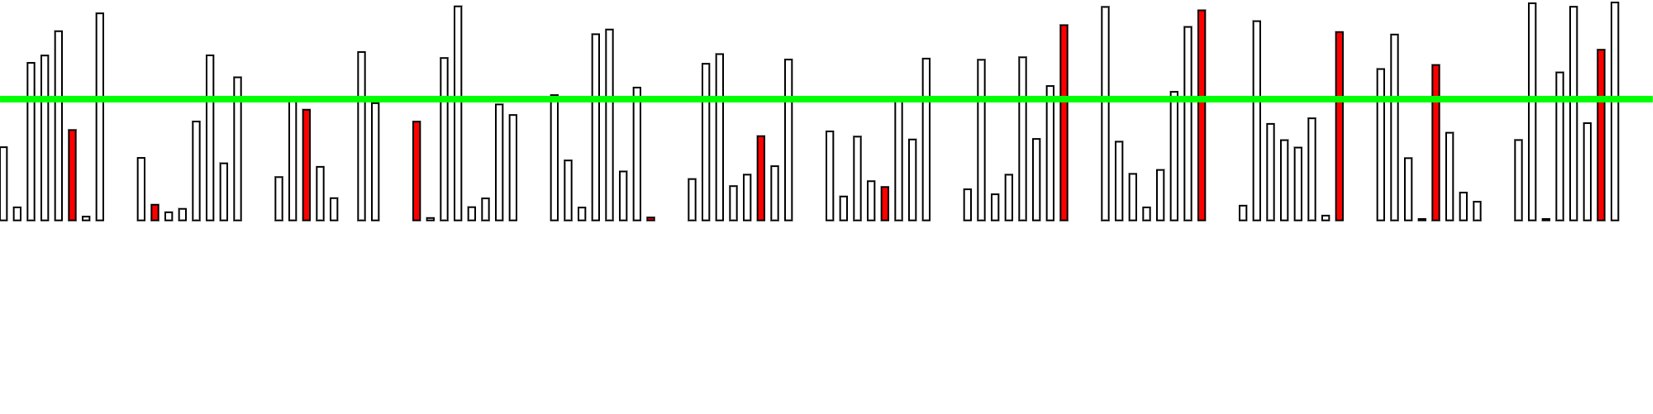 <?xml version="1.0"?>
<!DOCTYPE ipe SYSTEM "ipe.dtd">
<ipe version="70212" creator="Ipe 7.2.12">
<info created="D:20191006114914" modified="D:20191006114914"/>
<bitmap id="1" width="2000" height="500" BitsPerComponent="8" ColorSpace="DeviceRGB" Filter="FlateDecode" length="16031" encoding="base64">
eNrt3U/ode9a1/EnrCaJhQlmxIEORVjo6JxBpZAENYmiwQNaohCBUtBACJp1ZkHgIEgUJFAs
hWcQRZOCMMhqcM5IKYngBIeIBJMSmyTS7ouP/OBx/13ru+/1va7r83qxRud0dvtZa+37vu63
vz+nEwAAAAAAAAAAAAAAQf7fPW4RAAAAAECs/3OPW/SZdzd9+PDBLQIAAAAAiKUhb71Xv+MS
9woAAAAAINzHhvx7LtGQL96r8//8/fv37hUAAAAAQDgN2b0CgEf8i3vcIgAAAMJpyO4VADy+
D/pn0AEAXPTX73GLAHLOzuf/+ds25D9x01t9K70dADPDX7jEPggA8DEOXPPy37pFADln52vb
xNuW7Wp/BZ3eDoCZwT4IAHDRx6Hoxy/R2wGcnSv09v94psK30hkAMDPYBwEAHhyKXv4TvR3A
2VnZ7vKtAMA+CADw5vT2pb50k1kUcHb2rQDAzAAAMIbefsAsWu2fPAzQ5ezsWwGAmQEAoBG9
/YBZ9Etn13u9HXB29q0AwMwAADCL3n7ELHp26e2As7NvRRcvz/SP3eQWAWYG+yAAwO2hSG9/
5iyqtwPOzr4VbX0cim5wiwAzg30QAOD2UKS3P3MW1dsBZ2ffirY+G4r+8xm9HTAz2AcBAB4Z
ivT2Z86iejvg7Oxb0daNoUhvB8wM9kEAgEeGIr39mbOo3g44O/tWtKW3A9gHAQAepLcfMYvq
7YCzs29FW3o7gH0QAOBBevsRs6jeDjg7+1a0pbcD2AcBAB6ktx8xi+rtgLOzb0VbejuAfRAA
4EF6+xGzqN4OODv7VrSltwPYBwEAHqS3HzGL6u2As7NvRVt6O4B9EADgQXr7EbNo897+8j3/
0U0eNDg7+1Y6w2B6O4B9EADgQXr7EbNo/97+7iYPGpydfSudYTC9HcA+CADwIL39iFl0RG9/
eRn+2hmdAZydfSudYTy9HcA+CADwIL39iFl0Sm9/fNgGnJ19K8awDwLYBwEAHqS3HzGL6u2A
s7NvRVv2QQD7IABQ0A/d8ybfSm8/YhbV2wFnZ9+KtuyDAPZBAKCgj+PHNW9VtvX2I2ZRvR1w
dvataMs+CGAfBAAK+jh+/PClS29v4UfvuTqL6u2As7NvRVv2QQD7IABQ0G+NH2fp9YPe3uoJ
bvo7FPR2wNnZt6I7+yCAfRAAKEhvn/EEf/ASvR1wdvatdIap7IMA9kE2+dl73CIAnkJvH/IE
t9wrvR1wdvat6M4+CGAfZMfZudq/vQ6AqTuO3t7+CertOgM4O/tWOsMaP3ePfRDAzECXs/N3
XaIzAPD0HUdvb/8E9XadAZydfSudYeWOc4N9EMDMwMizMwDs33H09qSZQW9P8x/ucYtwdvat
uLvjfMclejuAmYHBZ2cA2L/j6O1JM4PenqbmX5kJfc/OvlXmKlptx7EPAtgH0RkAqLvj6O1J
M4PenubjvfqTly73Cmdn34qmO459EMA+GL47/+BNOgMAb0VvH/IE9Xad4e69uvTQe92rr9zj
WTs7+1Y6Q86OYx8EsA/anTf9Pbw6AwDH0NuHPEG9XWe4e6/69/aPb/s1VgZnZ99KZ4jaceyD
APZBu/PL8/3RM3o7AG9Lbx/yBPV2neHuvZrS279wiZXB2dm30hnSdhz7IIB90O68aR/UGQA4
ht4+5Anq7TrD3Xs1pbdbGZydT8q2zmDHsQ8C2Aftzno7ACXp7UOeoN6uM9y9V3o7zs6+FYN2
HPsggH3Q7qy3A1CQ3j7kCertOsPde6W34+zsWzFox7EPAtgH7c56OwAF6e1DnqDerjPcvVd6
O87OvhWDdhz7IIB90O6stwNQkN4+5Anq7TrD3Xult+Ps7FsxaMexDwLYB+3OejsABentQ56g
3q4z3L1XejvOzr4Vg3Yc+yCAfdDurLcDUJDePuQJ6u06w917pbfj7OxbMWjHsQ8C2Aftzno7
AAXp7UOeoN6uM9y9V3o7zs6+FYN2HPsggH3Q7qy3A1CQ3j7kCertOsPde6W34+zsWzFox7EP
AtgH7c56OwAF6e1DnqDerjPcvVd6O87OvhWDdhz7IIB90O6stwNQkN4+5Anq7TrD3Xult+Ps
7FsxaMexDwLYB+3OejsABentQ56g3q4z3L1XejvOzr4Vg3Yc+yCAfdDurLcDUJDePuQJ6u06
w917pbfj7OxbMWjHsQ8C2Aftzno7AAXp7UOeoN6uM9y9V3o7zs6+FYN2HPsggH3Q7qy3A1CQ
3j7kCertOsPde6W34+zsWzFox7EPAtgH7c56OwAF6e1DnqDerjPcvVd6O87OvhWDdhz7IIB9
0O6stwNQkN4+5Anq7TrD3Xult+Ps3OdbvXzUn77uKUdLuu849kEA+6DdWW8HoCC9fcgT1Nt1
hrv3Sm/H2bnPt/r4Udfo7XYc+yB09Cv3uEXzZgZK7YNOEwAcQ28f8gT1dp3h7r3S23F27vOt
Ptud/92n1we93Y5jH4Tmc/um/1sq3WcGSu2DThMAHDn16e3tn6DerjPcvVd6O87Ofb7Vjt1Z
Z0jbceyD0HRu/8ZLTDJTZwZK7YNOEwAcOfXp7e2foN6uM9y9V3o7zs59vpXebsexD4K5nQEz
A6X2Qb/Bak/w79zkFgHtpz69PWlu19tDZ1G9HWfnPt9Kb7fj2Afb+Y173CJMMoEzA6X2Qb/B
gk/wBrcIaD/16e1Jc7veHjqL6u04O/f5Vnr7Ut92054t1T7I6XQ7GvgNYpLJnBkotQ/6DdZ8
gn/vjEkGGDL16e1Jc7veHjrJ6O04O/f5Vnr7AU/w8S6qt/P4e/V1l/gNYpKJnRkotQ/6DTrR
Axw69entSXO73h46yejtODv3+VZ6+wFP8BfO7N9S7YP4DWKS8Ruk/D7oN+hED8zzPfe85dSn
tyfN7Xp76CSjt+Ps3Odb6e2lnqDeTt/1CpNM33v1hevsg5z09sgnCE398j1u0evnq2veuGzr
7Ulzu94eOsno7TSkt+vtFZ6g3k7f9QqTTM7Z2W8w9Iyjtyc9QWj9tvu3Ay+dGX76Er3dPnjk
vdLbQycZvZ2G9Ha9vcIT1Nvpu15hkul+r77yqScmVoaccfT2pCc4xu+7yXo19W3/pkt6ve3f
f4/56jUnerNo97ldbw+dZPR2GtLb9fYKT1Bvp+96hUkm7ozjN5h2xtHbk57gsJnhGuuVt734
7lz0n9yit5tFi8yienva2q6303YWrXZ21tvT3iu9nb7rFSaZuDOO32DaGUdvT3qCw2aG/3XG
euVtb7E7/8QlGvLrT/Rm0SGzqN6etrbr7bSdRaudnfX2tPdKb6fveoVJJu6M4zeYdsbR25Oe
oJkBb7tJptm30tsDZ1G9PW1t19sxi/b5Vnr7pnv1DdetPobr7fgNYpKpdcbxG0w74+jtSU/Q
zIC33STT7Fvp7YGzqN6etrbr7ZhF+3wrvX3rvdr0TxHU23F2xiQz9ozjN5h2xtHby/jWm7rM
V2YGzO3tJhm93SxaaxbV29PWdr0ds2ifb6W371gZfvVTxxzD9Xb8BjHJ1Drj+A2mnXH09mL7
4OP/DlC93XplvTrp7eO/ld4eOIvq7Wlru96+xk/f4w2cN4vq7WlNRm/H2RlnnHlrO0POOHp7
sX3wF8/0mq/MDJjb200yertZtNYsqrenre16+8pvtemfZUH3WVRvT2syejvOzjjjzFvbGXLG
0dvb7oN6u/XKenXS28d/K709cBbV29PWdr195bf6nkuX9WrqLKq3pzUZvR1nZ5xx5q3tDDnj
6O1t90G93XplvTrp7eO/ld4eOIvq7Wlru96etIqaRbt/K729VJPR23F2xhln3trOkDOO3t52
H9TbrVfWq5PePv5b6e2Bs6jenra26+1Jq6hZtPu30ttLNRm9HWdnnHHmre0MOePo7W33Qb3d
emW9Ount47+V3h44i+rtaWt7sd7+8q3+/k1WUU56u95eo8no7Tg744wzb21nyBlHb2+7D+rt
1ivr1UlvH/+t9PbAWVRvT1vb6/X2dzdZRTnp7Xp7jSajt+PsjDPOvLWdIWccvb3tPqi3W6+s
Vye9ffy30tsDZ1G9PW1tL9nbX57g3z6jt1N8FtXb05qM3o6zM84489Z2hpxx9Pa2+6Debr2y
Xp309vHfSm8PnEX19rS1vWpv7z4h6+2Bs6jentZk9HacnXHGmbe2M+SMo7e33Qf1duuV9eqk
t4//Vnp74Cyqt6et7Xp70ipqFn3cT97zJt9Kby/VZPR2nJ1xxpm3tjPkjKO3t90H9XbrlfXq
pLeP/1Z6e+Asqrenre16e9Iqahbd+gSveasTvd5eqsno7Tg744wzb21nyBlHb2+7D+rt1ivr
1UlvH/+t9PbAWVRvT1vb9fakVdQsuvUJft8lersmU3nHsQ86O5OwXrlX69Z2hpxx9Pa2+6De
br2yXp309vHfSm8PnEX19rS1XW9PWkXNot1P9Hp7qSeot+PsjDPOvLWdIWccvb3tPqi3W6+s
Vye9ffy30tsDZ1G9PW1t19uTVlGzaPcTvd5e6gnq7Tg744wzb21nyBlHb2+7D+rt1ivr1Ulv
H/+t9PbAWVRvT1vb9fakVdQs2v1Er7eXeoJ6O0XWq39wj6fglGptD9wH0884envbfVBvt15Z
r056+/hvpbcHzqJ6e9rarrcnraJm0e4ner291BPU2ym1Xm369zvjlGpt16+Gn3H09rb7oN5u
vbJenfT28d9Kbw+cRfX2tLVdb09aRc2i3U/0enupJ6i3U2q9+luX2HGcUt0r/Sr0jKO3t90H
9XbrlfXqpLeP/1Z6e+Asqrenre16e9IqahbtfqLX20s9Qb2dvusVTqnWdv1q+BlHb2+7D+rt
1ivr1UlvH/+t9PbAWVRvT1vb9fakVdQs2v1Er7eXeoJ6O33XK5xSre361fAzjt7edh/U261X
1quT3j7+W+ntgbOo3p62tuvtSauoWbT7iV5vL/UE9Xb6rlc4pVrb9avhZxy9ve0+qLdbr6xX
J719/LfS2wNnUb09bW3X25NWUbNo9xO93l7qCert9F2vcEq1tutXw884envbfVBvt15Zr056
+/hvpbcHzqJ6e9rarrcnraJm0e4ner291BPU2+m7XuGUam3Xr4afcfT2tvug3m69sl6d9Pbx
30pvD5xF9fa0tV1vT1pFzaLdT/R6e6knqLfTd73CKdXarl8NP+Po7W33Qb3demW9Ount47+V
3h44i+rtaWu73p60ippFu5/o9fZST1Bvp+96hVOqtV2/Gn7G0dvb7oN6u/XKenXS28d/K709
cBbV29PWdr09aRU1i3Y/0evtpZ6g3k7f9QqnVGu7fjX8jKO3t90H9XbrlfXqpLeP/1Z6e+As
qrenre16e9IqahbtfqLX20s9Qb2dvusVTqnWdv1q+BlHb2+7D+rt1ivr1Ulvb/KtXj7qD970
lBO9WXTILKq3p63tevvS36De3nYW1ds1mabnQfug9cqEnLBeuVeldme6nwcP+A3+33vsgyYZ
65X1qu/bntzb393UpRSZRY+YRfX2tLVdb1/6G9Tb286iersm0/Q8aB+0XpmQE9Yr96rU7kz3
82DNJhO7D+rt1ivr1Ulvb/KtPvuo/35GbzeL/vafs96etrbr7Ut/g3p721lUb9dkmp4H7YPW
KxNywnrlXpXanel+HjysyfzuSzRkk4z1ynrV/W3X2zf/nPX2wFlUb09b2/X2pb9Bvb3tLKq3
azJNz4P2QeuVCTlhvXKvSu3OdD8P1mwysfuge2W9sl6d9PYm30pvN4tueBn09rS1XW9f+hvU
29vOonq7JtP0PGgftF6ZkBPWK/eq1O5M9/Og3l5qH3SvrFfWq5Pe3uRb6e1m0Q0vg96etrbr
7Ut/g3p721lUb9dkmp4H7YPWKxNywnrlXpXanel+HtTbS+2D7pX1ynp10tubfCu93Sy64WXQ
29PWdr196W9Qb287i+rtmkzT86B90HplQk5Yr9yrUrsz3c+DenupfdC9sl5Zr056e5NvpbcP
+A1+7qZnbl56e9rarrcvXa/09razqN6uyTQ9D9oHrVc5E3LyeuVeldqd6X4e1NtL7YPulfXK
enXS25t8K719xm/whmduXnp72tquty9dr/T2trOo3q7JND0P2getVzkTcvJ65V6V2p3pfh7U
20vtg+6V9cp6ddLbm3wrvX3Mb/BrZ/R2u/Nr75XevnS90tvbzqJ6uybT9DxoH7Re5UzIyeuV
e1Vqd6b7eVBvL7UPulfWK+vVSW9v8q30djPDho/S29PWdr196Xqlt7edRfV2TabpedA+aL3K
mZCT1yv3qtTunHya+JabnCbszie9vdjMQMUmo7e3/VZ6e+BvUG/XGR69V3r70vVKb287i+rt
mkzT86B90HqVMyEnr1fuVandOfw0semfehp7mtCQu89XY2YGKjYZvb3tt9LbA3+DervO8Oi9
0tuXrld6e9tZVG9f/hBP71wul8vlcrlcLpfL5XK5XC6Xy+VyuVwul8vlcrlcLpfL5XK5XC6X
y+VyuVwul8vlcrlcLpfL5XK5XC6Xy+VyuVwul8vlcrlcLpfL5XK5XC6Xy+VyuVwul8vlcrlc
LpfL5XK5XC6Xy+VyuVwul8vlcrlcLpfL5XK5XC6Xy+VyuVwul8vlcrlcLpfL5XK5XC6Xy+Vy
uVwul8vlcrlcLpfL5XK5XK7PrtNi79+/f/fu3YcPH37bf/7yn7z85y//7fn/5N1vWvpRB6j5
rZJtfa+Oedtj71VNuxeZa9wr71XyjnPMRm93Xre2u1fWq747TuzKUHMWrfkEf+tbnZ2PP/zm
//vB92rMJLN/8zq73rea23WGzffq0kM3IT9tvSq2ippFu5/od7xX+tVbbqn2QfR2nWHlevVH
LnGvWrxX33eTk9e804SG3H2+sg8GsjJ0n0X19sDTRM2ZQW9Po7cfsV7p7W1nUb1dk2l6HrQP
Wq/6TsjWq1I7jnt1wNve/e9Q0NvtzivWdvcqcG0fs+PErgx6++afs97edpLR23WGR++V3r50
vdLb286iersm0/Q8aB+0XvWdkK1XpXYc9+qAt/0nz/R6gnq73XnF2u5eBa7tY3ac2JVBb9/8
c9bb204yervO8Oi90tuXrld6e9tZVG/XZJqeB+2D1qu+E7L1qtSO415525vuOHp797XdvQpc
28fsOLErg96++eest7edZPR2neHRe6W3L12v9Pa2s6jersk0PQ/aB61XfSdk61WpHce98rY3
3XH09u5ru3sVuLaP2XFiVwa9ffPPWW9vO8no7TrDo/dKb1+6XuntbWdRvV2TaXoetA9ar/pO
yNarUjuOe+Vtb7rj6O3d13b3KnBtH7PjxK4Mevvmn7Pe3naS0dt1hkfvld6+dL3S29vOonq7
JtP0PGgftF71nZC33qt/e4/1ytp+0tvzdhy9vfva7l4Fru1jdpzYlUFv3/xz1tvbTjJ6u87w
6L3S25euV3p721lUb9dkmp4H7YPWq74T8r7f4A3WK2v7SW/P23H09hlru3sVtbaP2XFiVwa9
ffPPWW9vO8no7TrDo/dKb1+6XuntbWdRvV2TaXoetA9ar/pOyPt+g9956dLbre3F75Xennaa
0JC7z1dWhkBWhu6zqN4eeJqoOTPo7Wn09iPWK7297Syqt2syTc+D9kHrVd8JeedvsNgkM2bH
ca+6rwyxO47ePmRtd6+S1vYxO07syqC3b/456+1tJxm9XWd49F7p7UvXK7297Syqt2syTc+D
9kHrVd8JWW8vteO4V91XhtgdR28fsra7V0lr+5gdJ3Zl0Ns3/5z19raTjN6uMzx6r/T2peuV
3t52FtXbNZmm50H7oPWq74Sst5facdyr7itD7I6jtw9Z292rpLV9zI4TuzLo7Zt/znp720lG
b9cZHr1XevvS9UpvbzuL6u2aTNPzoH3QetV3QtbbS+047lX3lSF2x9Hbh6zt7lXS2j5mx4ld
GfT2zT9nvb3tJKO36wyP3iu9fel6pbe3nUX1dk2m6XnQPmi96jsh6+2ldhz3qtrb/sdvsuMU
P01oyN3nqzEzA6XmK7098Anq7aXo7SaZhfdKb1+6XuntSf1Kb09rMno7fderUU1Gb7e2Z/T2
dzfZcYqfJjTk7vPVmJmBUvOV3h74BPX2UvR2k8zCe6W3L12v9PakfqW3pzUZvZ2+69WoJqO3
W9tjevvLf/ufzthxWpwmNOTu89WYmYFS85XeHvgE9fZS9HaTzMJ7pbcvXa/09qR+pbenNRm9
nb7r1agmo7db25N6ux2n6WlCQ+7+to+ZGSg1X+ntgU9Qby9FbzfJLLxXevvS9UpvT+pXenta
k1E/6LtejWoyeru1XW+345Q/TWjI3d/2MTMDpeYrvT3wCertpejtmevVt1/3zJVBb1+6Xunt
Sf1Kb09rMuoHfderUU1Gb7e26+12nPKnCQ25+9s+Zmag1Hyltwc+Qb29FL09dr26Rm9vs7br
7Un9Sm9PazLqB33Xq1FNRm+3tuvtdpzypwkNufvbPmZmoNR8pbcHPkG9vRS9PXm9+vlPPX9l
0NuXPkG9Palf6e1pTUb9oO96NarJ6O3Wdr3djlP+NKEhd3/bx8wMlJqv9PbAJ6i3l6K3W68W
rgx6+9InqLcn9Su9Pa3JqB+ZJ6/fe90brwx6u97+1mv7t900eHc+7m2347Q9TWjI3d/2MWcc
KjYZ/SrpCertpejt1quFK4PevvQJ6u1tZ1G9PXBCVj948L3a9E9709uXNxm9vcza/u4mvd2O
k3ya0JC7v+1jzjhUbDL6VdIT1NtL0dutVwtXBr196RPU29vOonp74ISsfvD4e/W/P1ViZdDb
9fYaDfkXzq73ersdJ/40oSF3f9vHnHGo2GT0q6QnqLeXorcvvVe/dM/wlUFvX/oE9fa2s+gx
tfZ33fSU90pvf8stVf3wXuntBzQZvb3M2n7AaUJvt+M0PU1oyN3f9jFnHCo2Gb096Qnq7aXo
7Qfcq01/b/iolUFvX/oE9fa2s+hhtfaGp7xXevtbbqnqh/dKbz+gyejtZdZ2vX35227HaXua
0JC7v+1jzjhUbDJ6e9IT1NtL0dsPuFfffInebkJ+7RPU29vOokfW2l8/o7f3eoLqh5OX3v6W
TUZvL7O26+3L33Y7TtvThIbc/W0fc8ahYpPR25OeoN5eit7efb4qvTLo7UufoN7edhatWWv1
9u5PMLZ+eK+qrVejmozeXmZt19uXv+12nLanCQ25+9s+5oxDxSajtyc9Qb29FL29+3xVemXQ
25c+Qb297SyqtwdOyOoHFd6r5AlZby/1Xu1/gnr7urfdjtP2NKEhd3/bx5xxqNhk9PakJ6i3
l6K3d5+vSq8MevvSJ6i3t51F9fbACVn9oMJ7lTwh6+2l3qv9T1BvX/e223HaniY05O5v+5gz
DhWbjN6e9AT19lL09u7zVemVQW9f+gT19razqN4eOCGrH1R4r5InZL291Hu1/wnq7evedjtO
29OEhtz9bR9zxqFik9Hbk56g3l6K3t59viq9MujtS5+g3t52FtXbAyfkA57g995jbvdeJU/I
enup92r/E9Tb173tenvb04SG3P1tH3PGoWKT0duTnqDeXore3n2+Kr0y6O1Ln6De3nYW1dsD
J+TDnuA15nbvVfiErLeXeq/2P0G9fd3brre3PU1oyN3f9jFnHCo2Gb096Qnq7aXo7d3nq9Ir
g96+9Anq7W1nUb09cEI+7An+1KXL3O69MiHr7aXeq/1PUG9f97br7W1PExpy97d9zBlnh6+7
yWnCyqCq6e196e3d56vSK4PevvQJ6u1tZ1G9PXBCrvkEnejT3qvkCVlvL/Ve7X+Cevu6t11v
b3ua0JC7v+1jzji7v9U1ThNWBlVNb+9Lb+8+X5VeGfT2pU9wyyr6Uzf5+wfr9yu9Pa1f6e2B
9PaKTUZvL9Zk9PaFb7ve3vY0oSF3f9vHnHF2f6vfOOM0YWVQ1fT27vT27vNV6ZVBb1/6BLd3
0cC/cqDmLKq3B07IejsV3qvkCVlvL/Ve7X+Cevu6t11vb3ua0JC7v+1jzjhjvtWoJqO3Jz1B
vb0Uvb37fFV6ZdDblz7B7V30e8/49+N06Vd6e1q/0tsD6e0Vm4zeXq3J6O3r3na9ve1pQkPu
/raPOeOM+VajmozenvQE9fZS9Pbu81XplUFvX/oEddG2U5/eHjgh6+1UeK+SJ2S9vdR7tf8J
6u3r3na9ve1pQkPu/rb/m3u6nHHGfKtRTUZvT3qCenspenv3+ar0yqC3L32CumjbqU9vD5yQ
9XYqvFfJE7LeXuq92v8E9fZ1b7ve3vY0obfPeNtv6HLGqfmtvvue4U1Gb096gnp7KXp79/mq
9Mqgty99grpo26lPb+9Obw880c94r5InZL291Hu1/wnq7evedr297WlCb5/xtv+ZS5fe/qy1
/Rq1duQkE/sE9fZS9Pbu81XplUFvX/oEddHmU5/e3pfeHniin/FeJU/Ienup92r/E9Tb173t
envb04TePuRtX7zjhPf2n7lErZ06ycQ+Qb29FL29+3xVemXQ25c+QV20+dSnt/eltwee6Ge8
V8kTst5e6r3a/wT19nVvu97e9jShtw952/X2pElmx7f68j1TV4YxT/DzN3U5DyafJmrODHp7
95Wh5syQ/gR10aSpT29P61d6eyC9vWKT0durNRm9fd3brre3PU3o7UPedr09aZLZ/Ype0+Vt
9wSXPkG9vRS9vdq9+rGbuuw4evsR65Uu+oAfuqfL1Ke3p/UrvT2Q3l6xyejt1ZqM3p5WIPV2
u3PO2663J00yu1/RL16itzd6gl890+s8mHyaqDkz6O1bP+rx/5tXzbddbz9ivdJFH75Xm/79
OHq79yrnCTrRp71XyROy3l7qvdr/BPX2tAKpt9udc952vT1pkql5mhgzyTgPdu/tt/+aSQ35
4Al52L36gTO9dhy9/Yj1Shd9+F798CV6u/fKE3SiT3uvxpxxjmsyenu1JqO3pxVIvd3unPO2
6+1Jk4ze7gk2PQ8eea+W/nXIY2YGvT3t7Ky3H7Fe6aJJ/UpvT3uv9PZAenvFJqO3V2syenta
gdTb7c45b7venjTJ6O2eYNPz4JH36vyvmezVGfT2oveq+Y6jtx+xXumiSf1Kb097r/T2QHp7
xSajt1drMnp7WoHU2+3OOW+73p40yejtnmDT82DyfFVzZtDb087OevsR65UumtSv9Pa090pv
D6S3V2wyenu1JqO3r3vb9fa2pwm9fcjbrrcnTTJ6uyfY9DyYPF/VnBn09rSzs95+xHqliyb1
K7097b3S2wPp7RWbjN5ercno7evedr297WlCbx/ytuvtSZOM3u4JNj0PJs9XNWcGvT3t7Ky3
H7Fe6aJJ/UpvT3uv9PZAenvFJqO3V2syevu6t11vb3ua0NuHvO16e9Iko7d7gk3Pg8nzVc2Z
QW9POzvr7UesV7poUr/S2zf53HWeoBO99WrAGee4JqO3V2syentagdTb7c45b7venjTJ6O2e
YNPzYPJ8VXNm0NuXftQ/vOktpz69fel6pbcn9Su9fcfofpEn6ERvvRpwxjmuyejt1ZqM3p5W
IPV2u3PO2663J00yersn2PQ8mDxf1ZwZ9PbVH3XDW059evvS9UpvT+pXevvW0f1rZzxBJ3rr
1ZgzznFNRm+v1mT09rQCqbfbnXPedr09aZLR2z3BpufB5Pmq5sygtx/wUX/zjN7eYkLev17p
7Un9Sm/fOrp7gnq79Upvf8JvUG+v1mT09rQCqbfbnXPedr09aZLR2z3BpufB5Pmq5sygt3f/
qJozw4wJef96pbcn9Su9fevo7gnq7dYrvf0Jv0G9vVqT0dvTCqTebnfOedv19qRJRm/3BJue
B5Pnq5ozg97e/aNqzgwzJuT965XentSv9Pato7snqLdbr/T2J/wG9fZqTUZvTyuQervdOedt
19uTJhm93RNseh5Mnq9qzgx6e/ePqjkzzJiQ969XentSv9Lbt47unqDebr3S25/wG9TbqzUZ
vT2tQOrtduect11vT5pk9HZPsOl5MHm+qjkz6O3dP6rmzDBjQt6/XuntSf1Kb986unuCerv1
Sm9/wm9Qb6/WZPT2tAKpt9udc952vT1pktHbPcGm58Hk+armzKC3d/+omjPDjAl5/3qltyf1
K7196+juCert1iu9/Qm/Qb29WpPR29MKpN5ud8552/X2pElGb/cEm54Hk+ermjOD3t79o2rO
DDMm5P3rld6e1K/09q2juyeot1uv9PYn/Ab19mpNRm9PK5B6u905523X25MmGb3dE2x6Hkye
r2rODHp794+qOTPMmJD3r1d6e1K/0tu3ju6eoN5uvdLbn/Ab1NurNRm9Pa1A6u1255y3XW9P
mmT0dk+w6Xkweb6qOTPo7d0/qubMMGNC3r9e6e1J/Upv3zq6e4J6u/VKb3/Cb1Bvr9Zk9Pa0
Aqm3251z3na9PWmS0ds9wabnweT5qubMoLd3/6iaM8OMCXn/eqW3J/UrvX3r6O4J6u3WK739
Cb9Bvb1ak9Hb0wqk3m53znnb9fakSUZv9wSbngeT56uaM4Pe3v2jas4MMybk/euV3p7Ur/T2
raO7J5jT21++1TfdZL2ad8Y5rsno7dWajN6eViD19rb3ytte7eyst1c80evtnqDerrc/5V7p
7W0/qubMUPMJfv9Nz5wZ9PakfqW3bx3dPcGo3v7uJuvVvDPOcU1Gb6/WZPT2tAKpt7e9V972
amdnvb3UJKO3e4JNz4PJ81XNmUFv7/5RNWeGyk/wGr3d2n7S2w8Z3T3BtN7+8q1++YwuOvWM
c1yT0durNRm9Pa1A6u1t75W3vdrZWW8vNcno7Z5g0/Ng8nxVc2bQ27t/VM2ZofIT/Ikzz58Z
9PakfqW3bx3dPcHA3h54mtDblzcZvb1ak9Hb0wrkxtv+7de91T6ot3vbi5yd9fZSk4ze7gk2
PQ8mz1eVC6Te3vejas4MM57g/vVKb0/qV3r71tHdE9TbT3q73v7636DeXq3J6O1pBXL7bb9G
bx9Jb193r2o+wTGTjN7uCTY9DybPV6ULpN7e9qNqzgwznuD+9UpvT+pXevvW0d0T1NtPerve
/vrfoN5ercno7WkFctdt//lPvW3Z1tu97UXOznp7qUlGb/cEm54Hk+er0gVSb2/7UTVnhhlP
cP96pbcn9Su9fevo7gnq7Se9/dJH/eObupxxjmsyenu1JqO3pxXI/mVbb/e2Fzk76+2lJhm9
3RNseh5Mnq9KF0i9ve1H1ZwZZjzB/euV3t52bdfbDxjdPUG9/aS3X/moG7qccY5rMnp7tSaj
t6cVSL09aR9Mf9v19jJz+6SpT2+PeoJ6eyl6e9F7Veyjas4MM57g/vVKb2+7tuvtB4zunqDe
ftLbr3/UXz2jt7eYZJLPOHp7aIHU25P2wfS3XW8vM7cPm/oCJ+TYJ6i3l6K3F71XxT6q5sww
4wnuX6/09rZru95+wOjuCertJ729ycxQusno7dWajN6eViD19qR9MP1t19vLzO2xU9+YSSZ9
btfba9Dbi96r5mdnvf2ImUFvb7u26+0HjO6eoN5+0tv19tf/AbdMMl+7xz74hCeot6cVSL09
aR9Mf9u37Dgvf4Rvvm7wenXM2h479Y2ZkNPndr29Br296L1qfnbW24+YGfT2tmu73n7A6O4J
6u0nvV1vf/0fcGP9uPHPxnfGec4T1NvTCqTenrQPpr/ti3ccvb3UJKO3e4JNz4PJ81XpAqm3
x5yd9fYjZga9ve3arrcfMLp7gnr7SW/X21//B9xePz53iTPO056g3p5WIPX2pH0w/W3fvuO8
/A9/6VPj16tj1vbYqW/MhJw+t+vtNejtRe9V87Oz3n7EzKC3t13b9fYDRndPUG8/6e16++v/
gLvqR9p58NAnqLenFUi9PWkfTH/bF+84enva7qy3587tensNenvRe9X87Ky3HzEz6O1t13a9
/YDR3RPU2096u97++j+g3l6tyejtaQVSb0/aB9Pfdr29zNweO/WNmZDT53a9fY2fuemNXwa9
PebsrLcfMTPo7W3Xdr39gNHdE9TbT3q73v76P6DeXq3J6O1pBVJvT9oH0992vb3M3B479Y2Z
kNPndr195Xp1jd5ef77S29Oe4P71Sm9vu7br7QdshZ6g3n7S2/X21/8B9fZqTUZvTyuQkb39
SzcNrmrpb7veXmZuj536xkzI6XO73r5yvfruMyVeBr095uystx8xM+jtbdd2vf2ArdAT1NtP
erve/vo/oN5ercno7WkFMrK3H/BX0I2ht6etV8es7bFT35gJOX1u19vb7jh6e7Pb/oazqN6+
dGbQ29uu7Xr7AVuhJ6i3n/R2vf31f0C9vdoZR29PK5DBvf3vnhlf1dLfdr29zNweO/WNmZDT
53a9ve2Oo7c3u+1vOIvq7UtnBr297dqutx+wFXqCevtJb9fbX/8H1NurnXH09rQCGdzbA6ta
+tuut5eZ22OnvjETcvrcntfbX/6TH7ipy46jt3efr/T2Urd9/3qlt7c9O+vtB4zunqDeftLb
9fbX/wH19mpNRm9PK5B6e1JVG/O2/5Wb3mrH0dvTdme9fdPa/jduch5s8bbf0GXH0du7z1d6
e6nbvn+90tvbnp319gNGd09Qbz/p7Xr76/+Aenu1JqO3ty2QNef22PPgGDXv1c5/Ar/eXmZu
j536xkzI+9b2TbVWb6/5tv/YGb29xc9cb998r/T2pTOD3t727Ky3HzC6e4J6+0lv19tf/wfU
26s1Gb29bYGsObfHngfHqNzb/8mZt91x9Pa03Vlv37G2/8gZvd3b3mOj19tjzs56+xEzg97e
9uystx8wunuCevtJb5/b21/+//1L1z3zD6i3V2syenvbAllzbo89D44xqsno7WXmdgWy+4Sc
3vr09lJru94e+BvU22vc9v3rld7e9uystx8wunuCevtJbx/d22/8Pb96++Qmo7e3LZA15/bY
8+AYenvaelWz1iYXyJr3Kr316e2l1na9PfA3qLfXuO371yu9ve3ZWW8/YHT3BPX2k94+vbe/
fId/9qnn/wH19mpNRm9vWyBrzu2x58Ga/uk9w5uM3l5mblcgu0/I6a1Pby+1tuvtgb9Bvb3G
bd+/Xuntbc/OevsBo7snqLef9PaA3r78D6i3V2syenuN8+CYuT32PFh5Hzzi713S29uuVzVr
bXKBrHmv0luf3l5qbdfbA3+DenuN275/vdLb256d9fYDRndPUG8/6e16e/n6EbsP7j/j6O01
zoNj5vbY82DlffAvX6K3W68q19rkAlnzXqW3Pr291Nqutwf+BvX2Grd9/3qlt7c9O+vtB4zu
nqDeftLb9fby9SN2H9x/xtHba5wHx8ztsedB+2DFJqO3l5nb/+xNg08TY1aG9Nant5da2/X2
wN+g3l7jtu9fr/T2tmdnvf2A0d0T1Nt1Br29fv2I3Qf3n3H09hrnwTFze+x50D5Yscno7cXm
9mv09vorQ3rr09tLre16e+BvUG+vcdv3r1d6e9uzs95+wOjuCertOoPeXr9+xO6D+884enuN
8+CYuT32PGgfrNhk9PZic/u/PjP+NDFmZUhvfXp7qbVdbw/8DertNW77/vVKb297dtbbDxjd
PUG9XWfQ2+vXj9h9cP8ZR2+vcR4cM7fHngftgxWbjN7edm5PfttrrgzprU9vL7W26+2Bv0G9
vcZt379e6e3mK739+lboCertOoPeXr9+xO6D+884enuN8+CYuT32PGgfrNhk9Pa2c3vy215z
ZUhvfXp7qbVdbw/8DertNW77/vVKbzdf6e3Xt0JPUG/XGfT2+vUjdh/cf8bR22ucB8fM7bHn
QftgxSajt7ed25Pf9porQ3rr09tLre16e+BvUG+vcdv3r1d6u/lKb7++FXqCervOoLfXrx+x
++D+M47eXuM8OGZujz0P2gc3fdR3XNdox9HbnQdzVob01qe3r3nb9fa0Wqu3d3+C+9crvd18
pbdf3wo9Qb1dZ9Db69eP2H1w/xlHb69xHhwzt8eeB+2DWz/qGr394PWq7Hv152+yMhz8BNNb
n96+5m3X29Nqrd7e/QnuX6/09rZnZ739gNHdE9TbdQa9vX79iN0H959x9PYa58Exc3vsedA+
uOOjfu5T7XYcvX31e3WDleHgJ5je+vT2NW+73p5Wa/X27k9w/3qlt7c9O+vtB4zunqDerjPo
7fXrR+w+uP+Mo7fXOA+Omdtjz4P2wYofpbd3n9vfvfuXZ5eV4U2eYHrr09vXvO16e1qt1du7
P8H965Xe3vbsrLcfMLp7gnq7zqC3168fsfvg/jOO3l7jPDhmbo89D9oHK36U3t59bi/2BMuu
7d94k7W9+HlwzNpec77S24dv9Hp7l1qrt7c9O+vtB4zunqDerjPo7fXPzrH74P4zjt5e4zw4
Zm6PPQ/aByt+lN7efW7X2x9eRVf/s3fSW5/evuZt19vTaq3e3v0J7l+v9Pa2Z2e9/YDR3RPU
23UGvb3+2Tl2H9x/xtHba5wHx8ztsedB+2DFj9Lbu8/tevuWVfRXzljbW5wHx6ztNecrvX34
Rq+3d6m1envbs7PefsDo7gnq7TqD3l7/7By7D+4/4+jtNc6DY+b22POgfbDiR+nt3ed2vd3a
rrf3Wdtrzld6+/CNXm/vUmv19rZnZ739gNHdE9TbdQa9vf7ZOXYf3H/G0dtrnAc1me7nQftg
xY/S27vP7Xq7tV1v77O215yv9PbhG73e3qXWruyiL//J199kbldrT3q73t52btcZSs0MyWfn
2H1w/xlHb69xHtRkup8H7YMVP0pv7z636+3Wdr29z9pec77S24dv9Hp7l1q7uLdv/feYxM7t
ybVWb0+br/R2nWHFzJB8do7dB/efcfT2GudBTab7edA+WPGj9Pbuc7veXmYV/UM3zV9k9PY1
b7venlZr9fbuT3D/erW+t7/8t792xtyu1haf2096u96uM+jtTc7Osfvg/jOO3l7jPDhmbo89
D9oHK36U3t59btfbi62i1+jt1vay85XePnyj19u71NpDeru5Xa3V281X8+Z2naHUzJB8do7d
B/efcfT2GufBMXN77HnQPljxo/T2B77Vv7/HE7S2f/ZR/+1MyiKjt6952/X2tFqrt3d/gvvX
K7297dlZbz9gdPcE9Xbrld5e/+wcuw/uP+Po7TXOg2Pm9tjzoH2w4kfp7Q//ATf9U0/19sC1
Pf2j9PY1b7vebmUoNIvq7Utbn97e9uystx8wunuCerv1Sm+vf3b+8j0a8pGnCb09sMnEngft
gxU/Sm9/+A/4py7xBK3tPkpvX/q26+1WhkKzqN6+tPXp7W3Pznr7AaO7J6i3W6/09i5n58f/
+aIacmBvf/mob7hOk3mbM47ebh/U25+7tnuCMSuDSN79PDhmbZ+2XuntMWdnvf2I1qe3dz47
6+2rR3dPUG+3XuntXc7OX7xEbz/+NFF5ZrhGk3mbM47ebh/U25+7tnuCMSuDSN79PDhmbZ+2
XuntMWdnvf2I1qe3Nz876+1LR3dPUG+3Xunt6sdJbx80M/zqpzSZtzzj6O32QTvOc9d2TzBm
ZRDJu58Hx6zt09YrvT3m7Ky3H3Hy0tv7n5277856e9p8pbfrDCtmhtL3Sm+v1mSCe7smU+iM
o7fbB+04z13bPUFru0iut5d/2/V2K0OhWVRvX3ry0tudnfX261uhJ6i3W6/0dvXjpLebGTQZ
vd0+qNbWX9s9QWu7SK63l3/b9XYrQ6FZVG9fevIq1ttf/h9//rrBa3tyrdXb0+YrvV1nWDEz
lL5Xenu1JqO3azJ6u96u1urtnqC13Ufp7Ye/7Xq7laHQLKq3Lz151evtW/99XjPW9uRaq7en
zVd6u86wYmYofa/09mpNRm/XZPR2vV2t1ds9QWu7j9LbD3/b9XYrQ6FZVG9fevIq2dtf/odf
/dT4JpNca/X2tPlqzNz+s/eYRY+cGUrfK729WpPR2zUZvV1vV2v1dk/Q2u6j9PbD33a93cpQ
aBbV25eevKr29rQmk1xr9fa0+WrY3B749+NY2wPrh95uZtBk9PZTE3q73u4JWtutDMXPg8mT
jN7+uK/e4+f82lVUb1968tLbnZ319utboSeot9+9V9916TKLWtuH1Q+93cygyejtpyb0dr3d
E7S2WxmKnweTJxm9feu9usbP+QmrqN6+9OSltzs76+3Xl/fHv9X/vMd8NXZuN4ta2/V2vf3Y
e/XP79Fk9Ha9XW/X2z1Ba7uVwRln9b36tXv09tev7Z+/xM9Zb9fbNRm9PaS3f7xXN5iv9Had
QW/X2/X2J75XA3acMXP7t940+Dyot6u1erversno7db2Tf98Ub09dG3X2/V2vV1v19tf0dt/
/yXmK719t391j5lBb9fbY3v7X7xEk3nDP2Dg3++st6u1erversno7db2r79Eb7e26+16u96u
t+vtz+rt5iu9fcW9mvP3Tejterve7kQ/d27/xTOeoCZjx9Fk9Ha93XnQ2q63W9v1dr1db9fb
9Xa9XW+vdq/+3CVmBr1db9fb1VpNRm/3BPV2T9DabkHW2z1BvV1v19v1dk1Gb9fb9Xa93WlC
b9fb9XanCU3GE9Rk7DiajN5ubdfbre16u96ut+vtmozerrebr/T23ffqv9xjZtDb9Xa9Xa3V
ZDxBv0G9XW/X263tersnqLd7gnq73q7J6O16u/lKb3/wbQ/8d+rp7Xq73u4QZ273BDUZO44m
o7db250Hre16u96ut+vtmozerrebr/T2p7/tf/QSM4Perrfr7WqtJuMJ+g3acfR2vd3arrd7
gnq7J6i36+2ajN6ut5uv9PbWq6i1Xf3Q2/V2TcYT1NvVWr3dE7S2+yi9XW/X2/V2a7verrfr
7Xq73q63mxn0dr1db1drNRm93RPU2z1Ba7u1XW/3BPX2zCf4P+7R2/V2vV1v19v1dr3dzKC3
6+16u1qryXiCfoN6u96ut1vb9XZPUG/3BB/8qM3/nji9XW/X2/V2vb3wE/zDN82f2/V2a7ve
rrf7OWsynqDertZqMnq7tV1vt7br7db2t/uoP3CJ3q636+16u97e+glu/r+l6u1mBr1dby/f
2798j5+zJhP+UV+4TpOx42gyeru1XW+3tuvt1vYZO47errfr7Xq73v4mT/C/nkmZ2/V2a7ve
Pre3f/wD3uDnrMn4qGs0GTuOJqO3W9v1dmu73m5t19v1dr39Ddf2X79Hb9fbxzxBvd1Gr7fr
7b16+xcv8XPWZHzUZ/vgVz69NBk7jiajt1vb9XZru95ubdfbZ6ztv/Mmvb3F2j7nr6Cb0ts/
nLl7r87/J3f/gBf/Jzfu1RHf6tL1ht/qyLW9+70q/V5t+VZHru3L79WVl+StnmDNe3Xk3H7+
ON7f++dfBf4G09d2T3DNPjhqba/5BPvvOPvXdk/Q2m5tt7Z7gq/5Vg9PyNb2wB0nfG3fU2v7
l6JJa/u+3p5Waw9e3jf9M8l3PMFNfxf2vn9S+oBvddja7gnW+VaHre2BT7DmvXrzhd1v0Nru
CVrbPUFruydobfcEre3eK2u798ra7ltZ263tS5/7NRfv1fubNn3+vv/J4G91zNruCZb6Vm/7
G5/9BGveqwoP3W/Q2u4JWts9QWu7J2ht915Z271X1nbvlbXdt7K2W9sBAAAAAAAAAAAAAAAA
AAAAAAAAAAAAAAAAAAAAAAAAAAAAAAAAAAAAAAAAAAAAAAAAAAAAAAAAAAAAAAAAAAAAAAAA
AAAAAAAAAAAAAAAAAAAAAAAAAAAAAAAAAAAAAAAAAAAAAAAAAAAAAAAAAAAAAAAAAAAAAAAA
AAAAAAAAAAAAAAAAAAAAAAAAAAAAAAAAAAAAAAAAAAAAAAAAAAAAAAAAAAAAAAAAAAAAAAAA
AAAAAAAAAAAAAAAAAAAAAAAAAAAAAAAAAAAAAAAAAAAAAAAAAAAAAAAAAAAAAAAAAAAAAAAA
AAAAAAAAAAAAAAAAAAAAAAAAAAAAAAAAAAAAAAAAAAAAAAAAAAAAAAAAAAAAAAAAAAAAAAAA
AAAAAAAAAAAAAAAAAAAAAAAAAAAAAAAAAAAAAAAAAAAAAAAAAAAAAAAAAAAAAAAAAAAAAAAA
AAAAAAAAAAAAAAAAAAAAAAAAAAAAAAAAAAAAAAAAAAAAAAAAAAAAAAAAAAAAAAAAAAAAAAAA
AAAAAAAAAAAAAAAAAAAAAAAAAAAAAAAAAAAAAAAAAAAAAAAAAAAAAAAAAAAAAAAAAAAAAAAA
AAAAAAAAAAAAAAAAAAAAAAAAAAAAAAAAAAAAAAAAAAAAAAAAAAAAAAAAAAAAAAAAAAAAAAAA
AAAAAAAAAAAAAAAAAAAAAAAAAAAAAAAAAAAAAAAAAAAAAAAAAAAAAAAAAAAAAAAAAAAAAAAA
AAAAAAAAAAAAAAAAAAAAAAAAAAAAAAAAAAAAAAAAAAAAAAAAAAAAAAAAAAAAAAAAAAAAAAAA
AAAAAAAAAAAAAAAAAAAAAAAAAAAAAAAAAAAAAAAAAAAAAAAAAAAAAAAAAAAAAAAAAAAAAAAA
AAAAAAAAAAAAAAAAAAAAAAAAAAAAAAAAAAAAAAAAAAAAAAAAAAAAAAAAAAAAAAAAAAAAAAAA
AAAAAAAAAAAAAAAAAAAAAAAAAAAAAAAAAAAAAAAAAAAAAAAAAAAAAAAAAAAAAAAAAAAAAAAA
AAAAAAAAAAAAAAAAAAAAAAAAAAAAAAAAAAAAAAAAAAAAAAAAAAAAAAAAAAAAAAAAAAAAAAAA
AAAAAAAAAAAAAAAAAAAAAAAAAAAAAAAAAAAAAAAAAAAAAAAAAAAAAAAAAAAAAAAAAAAAAAAA
AAAAAAAAAAAAAAAAAAAAAAAAAAAAAAAAAAAAAAAAAAAAAAAAAAAAAAAAAAAAAAAAAAAAAAAA
AAAAAAAAAAAAAAAAAAAAAAAAAAAAAAAAAAAAAAAAAAAAAAAAAAAAAAAAAAAAAAAAAAAAAAAA
AAAAAAAAAAAAAAAAAAAAAAAAAAAAAAAAAAAAAAAAAAAAAAAAAAAAAAAAAAAAAAAAAAAAAAAA
AAAAAAAAAAAAAAAAAAAAAAAAAAAAAAAAAAAAAAAAAAAAAAAAAAAAAAAAAAAAAAAAAAAAAAAA
AAAAAAAAAAAAAAAAAAAAAAAAAAAAAAAAAAAAAAAAAAAAAAAAAAAAAAAAAAAAAAAAAAAAAAAA
AAAAAAAAAAAAAAAAAAAAAAAAAAAAAAAAAAAAAAAAAAAAAAAAAAAAAAAAAAAAAAAAAAAAAAAA
AAAAAAAAAAAAAAAAAAAAAAAAAAAAAAAAAAAAAAAAAAAAAAAAAAAAAAAAAAAAAAAAAAAAAAAA
AAAAAAAAAAAAAAAAAAAAAAAAAAAAAAAAAAAAAAAAAAAAAAAAAAAAAAAAAAAAAAAAAAAAAAAA
AAAAAAAAAAAAAAAAAAAAAAAAAAAAAAAAAAAAAAAAAAAAAAAAAAAAgHb+P85+6Tc=
</bitmap>
<ipestyle name="basic">
<symbol name="arrow/arc(spx)">
<path stroke="sym-stroke" fill="sym-stroke" pen="sym-pen">
0 0 m
-1 0.333 l
-1 -0.333 l
h
</path>
</symbol>
<symbol name="arrow/farc(spx)">
<path stroke="sym-stroke" fill="white" pen="sym-pen">
0 0 m
-1 0.333 l
-1 -0.333 l
h
</path>
</symbol>
<symbol name="arrow/ptarc(spx)">
<path stroke="sym-stroke" fill="sym-stroke" pen="sym-pen">
0 0 m
-1 0.333 l
-0.8 0 l
-1 -0.333 l
h
</path>
</symbol>
<symbol name="arrow/fptarc(spx)">
<path stroke="sym-stroke" fill="white" pen="sym-pen">
0 0 m
-1 0.333 l
-0.8 0 l
-1 -0.333 l
h
</path>
</symbol>
<symbol name="mark/circle(sx)" transformations="translations">
<path fill="sym-stroke">
0.6 0 0 0.6 0 0 e
0.4 0 0 0.4 0 0 e
</path>
</symbol>
<symbol name="mark/disk(sx)" transformations="translations">
<path fill="sym-stroke">
0.6 0 0 0.6 0 0 e
</path>
</symbol>
<symbol name="mark/fdisk(sfx)" transformations="translations">
<group>
<path fill="sym-fill">
0.5 0 0 0.5 0 0 e
</path>
<path fill="sym-stroke" fillrule="eofill">
0.6 0 0 0.6 0 0 e
0.4 0 0 0.4 0 0 e
</path>
</group>
</symbol>
<symbol name="mark/box(sx)" transformations="translations">
<path fill="sym-stroke" fillrule="eofill">
-0.6 -0.6 m
0.6 -0.6 l
0.6 0.6 l
-0.6 0.6 l
h
-0.4 -0.4 m
0.4 -0.4 l
0.4 0.4 l
-0.4 0.4 l
h
</path>
</symbol>
<symbol name="mark/square(sx)" transformations="translations">
<path fill="sym-stroke">
-0.6 -0.6 m
0.6 -0.6 l
0.6 0.6 l
-0.6 0.6 l
h
</path>
</symbol>
<symbol name="mark/fsquare(sfx)" transformations="translations">
<group>
<path fill="sym-fill">
-0.5 -0.5 m
0.5 -0.5 l
0.5 0.5 l
-0.5 0.5 l
h
</path>
<path fill="sym-stroke" fillrule="eofill">
-0.6 -0.6 m
0.6 -0.6 l
0.6 0.6 l
-0.6 0.6 l
h
-0.4 -0.4 m
0.4 -0.4 l
0.4 0.4 l
-0.4 0.4 l
h
</path>
</group>
</symbol>
<symbol name="mark/cross(sx)" transformations="translations">
<group>
<path fill="sym-stroke">
-0.43 -0.57 m
0.57 0.43 l
0.43 0.57 l
-0.57 -0.43 l
h
</path>
<path fill="sym-stroke">
-0.43 0.57 m
0.57 -0.43 l
0.43 -0.57 l
-0.57 0.43 l
h
</path>
</group>
</symbol>
<symbol name="arrow/fnormal(spx)">
<path stroke="sym-stroke" fill="white" pen="sym-pen">
0 0 m
-1 0.333 l
-1 -0.333 l
h
</path>
</symbol>
<symbol name="arrow/pointed(spx)">
<path stroke="sym-stroke" fill="sym-stroke" pen="sym-pen">
0 0 m
-1 0.333 l
-0.8 0 l
-1 -0.333 l
h
</path>
</symbol>
<symbol name="arrow/fpointed(spx)">
<path stroke="sym-stroke" fill="white" pen="sym-pen">
0 0 m
-1 0.333 l
-0.8 0 l
-1 -0.333 l
h
</path>
</symbol>
<symbol name="arrow/linear(spx)">
<path stroke="sym-stroke" pen="sym-pen">
-1 0.333 m
0 0 l
-1 -0.333 l
</path>
</symbol>
<symbol name="arrow/fdouble(spx)">
<path stroke="sym-stroke" fill="white" pen="sym-pen">
0 0 m
-1 0.333 l
-1 -0.333 l
h
-1 0 m
-2 0.333 l
-2 -0.333 l
h
</path>
</symbol>
<symbol name="arrow/double(spx)">
<path stroke="sym-stroke" fill="sym-stroke" pen="sym-pen">
0 0 m
-1 0.333 l
-1 -0.333 l
h
-1 0 m
-2 0.333 l
-2 -0.333 l
h
</path>
</symbol>
<pen name="heavier" value="0.8"/>
<pen name="fat" value="1.2"/>
<pen name="ultrafat" value="2"/>
<symbolsize name="large" value="5"/>
<symbolsize name="small" value="2"/>
<symbolsize name="tiny" value="1.1"/>
<arrowsize name="large" value="10"/>
<arrowsize name="small" value="5"/>
<arrowsize name="tiny" value="3"/>
<color name="red" value="1 0 0"/>
<color name="green" value="0 1 0"/>
<color name="blue" value="0 0 1"/>
<color name="yellow" value="1 1 0"/>
<color name="orange" value="1 0.647 0"/>
<color name="gold" value="1 0.843 0"/>
<color name="purple" value="0.627 0.125 0.941"/>
<color name="gray" value="0.745"/>
<color name="brown" value="0.647 0.165 0.165"/>
<color name="navy" value="0 0 0.502"/>
<color name="pink" value="1 0.753 0.796"/>
<color name="seagreen" value="0.18 0.545 0.341"/>
<color name="turquoise" value="0.251 0.878 0.816"/>
<color name="violet" value="0.933 0.51 0.933"/>
<color name="darkblue" value="0 0 0.545"/>
<color name="darkcyan" value="0 0.545 0.545"/>
<color name="darkgray" value="0.663"/>
<color name="darkgreen" value="0 0.392 0"/>
<color name="darkmagenta" value="0.545 0 0.545"/>
<color name="darkorange" value="1 0.549 0"/>
<color name="darkred" value="0.545 0 0"/>
<color name="lightblue" value="0.678 0.847 0.902"/>
<color name="lightcyan" value="0.878 1 1"/>
<color name="lightgray" value="0.827"/>
<color name="lightgreen" value="0.565 0.933 0.565"/>
<color name="lightyellow" value="1 1 0.878"/>
<dashstyle name="dashed" value="[4] 0"/>
<dashstyle name="dotted" value="[1 3] 0"/>
<dashstyle name="dash dotted" value="[4 2 1 2] 0"/>
<dashstyle name="dash dot dotted" value="[4 2 1 2 1 2] 0"/>
<textsize name="large" value="\large"/>
<textsize name="Large" value="\Large"/>
<textsize name="LARGE" value="\LARGE"/>
<textsize name="huge" value="\huge"/>
<textsize name="Huge" value="\Huge"/>
<textsize name="small" value="\small"/>
<textsize name="footnote" value="\footnotesize"/>
<textsize name="tiny" value="\tiny"/>
<textstyle name="center" begin="\begin{center}" end="\end{center}"/>
<textstyle name="itemize" begin="\begin{itemize}" end="\end{itemize}"/>
<textstyle name="item" begin="\begin{itemize}\item{}" end="\end{itemize}"/>
<gridsize name="4 pts" value="4"/>
<gridsize name="8 pts (~3 mm)" value="8"/>
<gridsize name="16 pts (~6 mm)" value="16"/>
<gridsize name="32 pts (~12 mm)" value="32"/>
<gridsize name="10 pts (~3.5 mm)" value="10"/>
<gridsize name="20 pts (~7 mm)" value="20"/>
<gridsize name="14 pts (~5 mm)" value="14"/>
<gridsize name="28 pts (~10 mm)" value="28"/>
<gridsize name="56 pts (~20 mm)" value="56"/>
<anglesize name="90 deg" value="90"/>
<anglesize name="60 deg" value="60"/>
<anglesize name="45 deg" value="45"/>
<anglesize name="30 deg" value="30"/>
<anglesize name="22.5 deg" value="22.5"/>
<opacity name="10%" value="0.1"/>
<opacity name="30%" value="0.3"/>
<opacity name="50%" value="0.5"/>
<opacity name="75%" value="0.75"/>
<tiling name="falling" angle="-60" step="4" width="1"/>
<tiling name="rising" angle="30" step="4" width="1"/>
</ipestyle>
<page>
<layer name="alpha"/>
<view layers="alpha" active="alpha"/>
<image layer="alpha" rect="0 346.625 595 495.375" bitmap="1"/>
</page>
</ipe>
